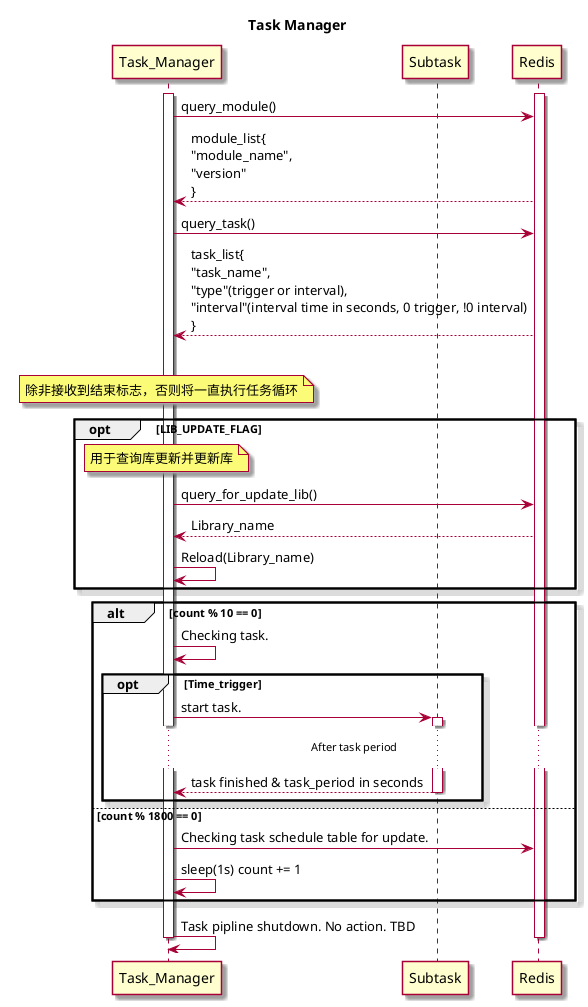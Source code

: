 @startuml task_manager
title Task Manager
skin rose


participant Task_Manager as Task
participant Subtask

activate Redis

activate Task
Task -> Redis: query_module()
return module_list{\n"module_name",\n"version"\n}

Task -> Redis: query_task()
return task_list{\n"task_name",\n"type"(trigger or interval),\n"interval"(interval time in seconds, 0 trigger, !0 interval)\n}

loop !SHUTDOWN_FLAG
    note over Task: 除非接收到结束标志，否则将一直执行任务循环
    opt LIB_UPDATE_FLAG
        note over Task: 用于查询库更新并更新库
        Task -> Redis: query_for_update_lib()
        return Library_name
        Task -> Task: Reload(Library_name)
    end
    alt count % 10 == 0
        Task -> Task: Checking task.
        opt Time_trigger
            Task -> Subtask: start task.
            activate Subtask
            ...After task period...
            return task finished & task_period in seconds
            deactivate Subtask
        end
    else count % 1800 == 0
        Task -> Redis: Checking task schedule table for update.
    Task -> Task: sleep(1s) count += 1
end
Task -> Task: Task pipline shutdown. No action. TBD
deactivate Task

deactivate Redis

@enduml